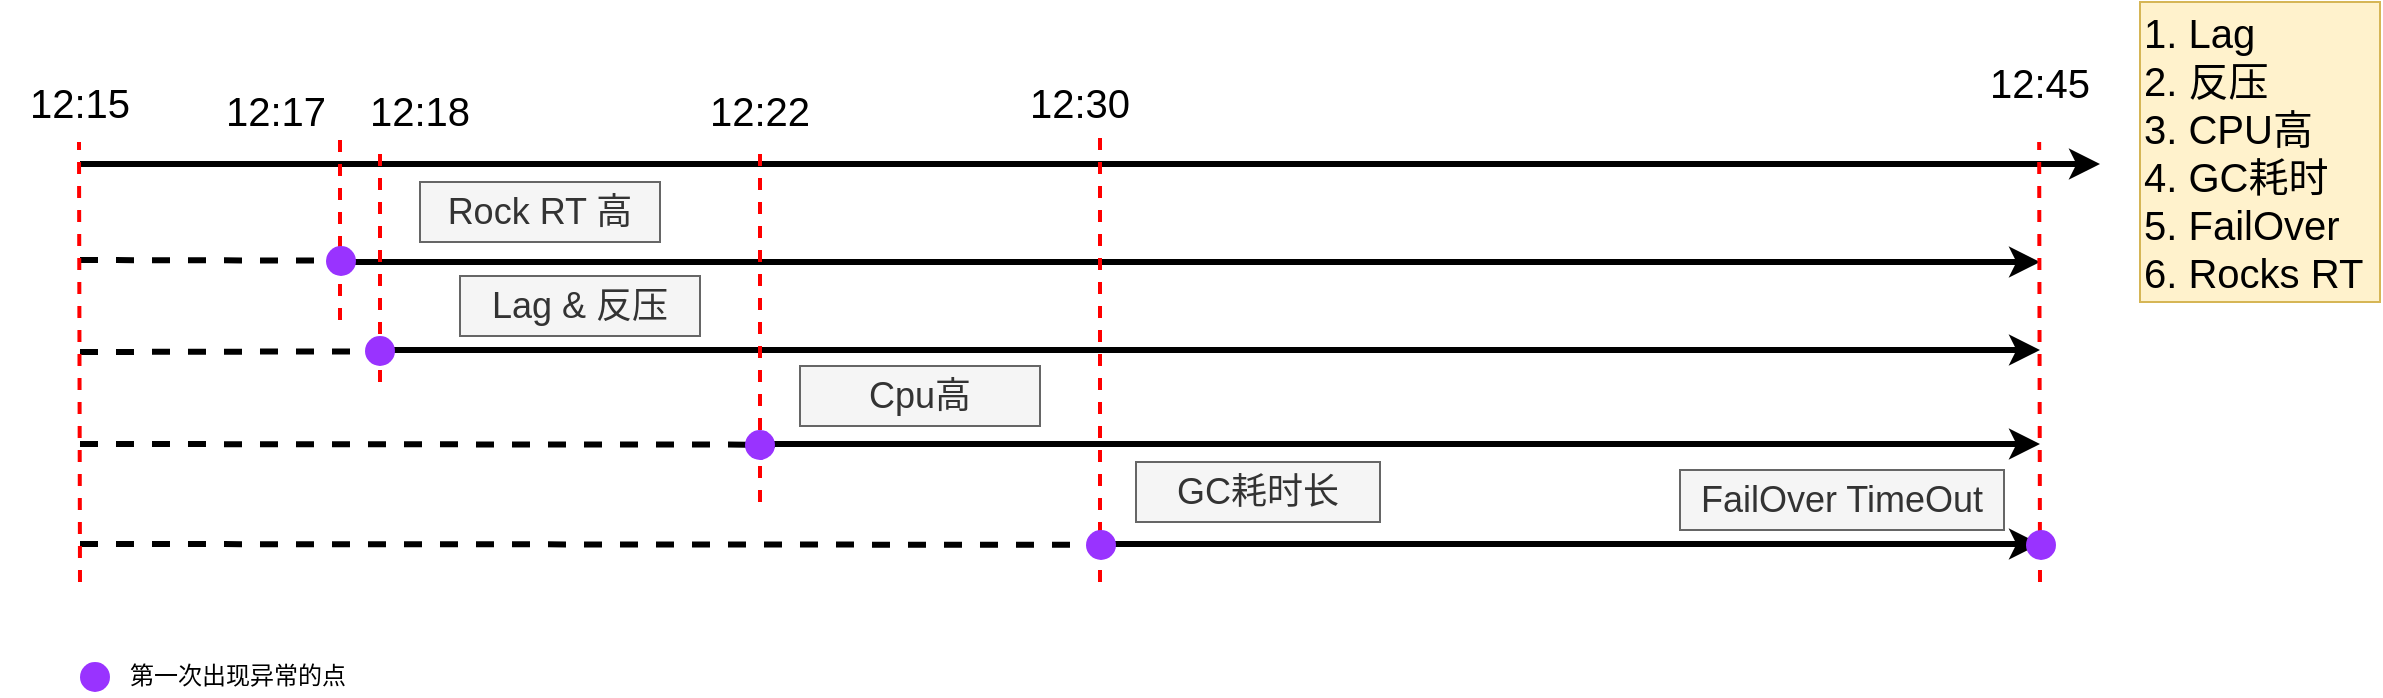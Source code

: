 <mxfile version="13.8.8" type="github">
  <diagram id="Pa6U-koDE6Xypr8wU4GA" name="第 1 页">
    <mxGraphModel dx="1388" dy="671" grid="1" gridSize="10" guides="1" tooltips="1" connect="1" arrows="1" fold="1" page="1" pageScale="1" pageWidth="1600" pageHeight="1200" math="0" shadow="0">
      <root>
        <mxCell id="0" />
        <mxCell id="1" parent="0" />
        <mxCell id="DIWSTD88eNbg3dpHvFBS-39" value="" style="endArrow=none;dashed=1;html=1;strokeWidth=3;" edge="1" parent="1">
          <mxGeometry width="50" height="50" relative="1" as="geometry">
            <mxPoint x="170" y="511" as="sourcePoint" />
            <mxPoint x="683.75" y="511.41" as="targetPoint" />
          </mxGeometry>
        </mxCell>
        <mxCell id="DIWSTD88eNbg3dpHvFBS-38" value="" style="endArrow=none;dashed=1;html=1;strokeWidth=3;" edge="1" parent="1">
          <mxGeometry width="50" height="50" relative="1" as="geometry">
            <mxPoint x="170" y="461" as="sourcePoint" />
            <mxPoint x="517.5" y="461.33" as="targetPoint" />
          </mxGeometry>
        </mxCell>
        <mxCell id="DIWSTD88eNbg3dpHvFBS-37" value="" style="endArrow=none;dashed=1;html=1;strokeWidth=3;" edge="1" parent="1">
          <mxGeometry width="50" height="50" relative="1" as="geometry">
            <mxPoint x="170" y="415" as="sourcePoint" />
            <mxPoint x="327.5" y="414.66" as="targetPoint" />
          </mxGeometry>
        </mxCell>
        <mxCell id="DIWSTD88eNbg3dpHvFBS-36" value="" style="endArrow=none;dashed=1;html=1;strokeWidth=3;" edge="1" parent="1">
          <mxGeometry width="50" height="50" relative="1" as="geometry">
            <mxPoint x="170" y="369" as="sourcePoint" />
            <mxPoint x="305" y="369.33" as="targetPoint" />
          </mxGeometry>
        </mxCell>
        <mxCell id="DIWSTD88eNbg3dpHvFBS-1" value="" style="endArrow=classic;html=1;strokeWidth=3;" edge="1" parent="1">
          <mxGeometry width="50" height="50" relative="1" as="geometry">
            <mxPoint x="170" y="321" as="sourcePoint" />
            <mxPoint x="1180" y="321" as="targetPoint" />
          </mxGeometry>
        </mxCell>
        <mxCell id="DIWSTD88eNbg3dpHvFBS-2" value="&lt;font style=&quot;font-size: 20px&quot;&gt;12:15&lt;/font&gt;" style="text;html=1;strokeColor=none;fillColor=none;align=center;verticalAlign=middle;whiteSpace=wrap;rounded=0;" vertex="1" parent="1">
          <mxGeometry x="130" y="280" width="80" height="20" as="geometry" />
        </mxCell>
        <mxCell id="DIWSTD88eNbg3dpHvFBS-3" value="&lt;font style=&quot;font-size: 20px&quot;&gt;12:45&lt;/font&gt;" style="text;html=1;strokeColor=none;fillColor=none;align=center;verticalAlign=middle;whiteSpace=wrap;rounded=0;" vertex="1" parent="1">
          <mxGeometry x="1110" y="270" width="80" height="20" as="geometry" />
        </mxCell>
        <mxCell id="DIWSTD88eNbg3dpHvFBS-7" value="&lt;div&gt;&lt;span style=&quot;font-size: 20px&quot;&gt;1. Lag&lt;/span&gt;&lt;/div&gt;&lt;span style=&quot;font-size: 20px&quot;&gt;&lt;div&gt;&lt;span&gt;2. 反压&lt;/span&gt;&lt;/div&gt;&lt;div&gt;&lt;span&gt;3. CPU高&lt;/span&gt;&lt;/div&gt;&lt;div&gt;&lt;span&gt;4. GC耗时&lt;/span&gt;&lt;/div&gt;&lt;div&gt;&lt;span&gt;5. FailOver&lt;/span&gt;&lt;/div&gt;&lt;div&gt;&lt;span&gt;6. Rocks RT&lt;/span&gt;&lt;/div&gt;&lt;/span&gt;" style="text;html=1;strokeColor=#d6b656;fillColor=#fff2cc;align=left;verticalAlign=middle;whiteSpace=wrap;rounded=0;" vertex="1" parent="1">
          <mxGeometry x="1200" y="240" width="120" height="150" as="geometry" />
        </mxCell>
        <mxCell id="DIWSTD88eNbg3dpHvFBS-8" value="" style="endArrow=classic;html=1;strokeWidth=3;" edge="1" parent="1">
          <mxGeometry width="50" height="50" relative="1" as="geometry">
            <mxPoint x="300" y="370" as="sourcePoint" />
            <mxPoint x="1150" y="370" as="targetPoint" />
          </mxGeometry>
        </mxCell>
        <mxCell id="DIWSTD88eNbg3dpHvFBS-9" value="" style="endArrow=none;dashed=1;html=1;strokeColor=#FF0000;strokeWidth=2;" edge="1" parent="1">
          <mxGeometry width="50" height="50" relative="1" as="geometry">
            <mxPoint x="170" y="530" as="sourcePoint" />
            <mxPoint x="169.5" y="310" as="targetPoint" />
          </mxGeometry>
        </mxCell>
        <mxCell id="DIWSTD88eNbg3dpHvFBS-10" value="" style="endArrow=none;dashed=1;html=1;strokeColor=#FF0000;strokeWidth=2;" edge="1" parent="1">
          <mxGeometry width="50" height="50" relative="1" as="geometry">
            <mxPoint x="300" y="399" as="sourcePoint" />
            <mxPoint x="300" y="309" as="targetPoint" />
          </mxGeometry>
        </mxCell>
        <mxCell id="DIWSTD88eNbg3dpHvFBS-11" value="&lt;font style=&quot;font-size: 18px&quot;&gt;Rock RT 高&lt;/font&gt;" style="text;html=1;strokeColor=#666666;fillColor=#f5f5f5;align=center;verticalAlign=middle;whiteSpace=wrap;rounded=0;fontColor=#333333;" vertex="1" parent="1">
          <mxGeometry x="340" y="330" width="120" height="30" as="geometry" />
        </mxCell>
        <mxCell id="DIWSTD88eNbg3dpHvFBS-12" value="" style="endArrow=none;dashed=1;html=1;strokeColor=#FF0000;strokeWidth=2;" edge="1" parent="1">
          <mxGeometry width="50" height="50" relative="1" as="geometry">
            <mxPoint x="320" y="430" as="sourcePoint" />
            <mxPoint x="320" y="310" as="targetPoint" />
          </mxGeometry>
        </mxCell>
        <mxCell id="DIWSTD88eNbg3dpHvFBS-13" value="&lt;font style=&quot;font-size: 20px&quot;&gt;12:17&lt;/font&gt;" style="text;html=1;strokeColor=none;fillColor=none;align=center;verticalAlign=middle;whiteSpace=wrap;rounded=0;" vertex="1" parent="1">
          <mxGeometry x="228" y="284" width="80" height="20" as="geometry" />
        </mxCell>
        <mxCell id="DIWSTD88eNbg3dpHvFBS-14" value="&lt;font style=&quot;font-size: 20px&quot;&gt;12:18&lt;/font&gt;" style="text;html=1;strokeColor=none;fillColor=none;align=center;verticalAlign=middle;whiteSpace=wrap;rounded=0;" vertex="1" parent="1">
          <mxGeometry x="300" y="284" width="80" height="20" as="geometry" />
        </mxCell>
        <mxCell id="DIWSTD88eNbg3dpHvFBS-15" value="" style="ellipse;whiteSpace=wrap;html=1;aspect=fixed;strokeColor=none;fillColor=#9933FF;" vertex="1" parent="1">
          <mxGeometry x="293" y="362" width="15" height="15" as="geometry" />
        </mxCell>
        <mxCell id="DIWSTD88eNbg3dpHvFBS-19" value="" style="endArrow=none;dashed=1;html=1;strokeColor=#FF0000;strokeWidth=2;" edge="1" parent="1">
          <mxGeometry width="50" height="50" relative="1" as="geometry">
            <mxPoint x="1150" y="530" as="sourcePoint" />
            <mxPoint x="1149.58" y="310" as="targetPoint" />
          </mxGeometry>
        </mxCell>
        <mxCell id="DIWSTD88eNbg3dpHvFBS-20" value="" style="endArrow=classic;html=1;strokeWidth=3;" edge="1" parent="1">
          <mxGeometry width="50" height="50" relative="1" as="geometry">
            <mxPoint x="320" y="414" as="sourcePoint" />
            <mxPoint x="1150" y="414" as="targetPoint" />
          </mxGeometry>
        </mxCell>
        <mxCell id="DIWSTD88eNbg3dpHvFBS-21" value="" style="ellipse;whiteSpace=wrap;html=1;aspect=fixed;strokeColor=none;fillColor=#9933FF;" vertex="1" parent="1">
          <mxGeometry x="312.5" y="407" width="15" height="15" as="geometry" />
        </mxCell>
        <mxCell id="DIWSTD88eNbg3dpHvFBS-22" value="&lt;font style=&quot;font-size: 18px&quot;&gt;Lag &amp;amp; 反压&lt;/font&gt;" style="text;html=1;strokeColor=#666666;fillColor=#f5f5f5;align=center;verticalAlign=middle;whiteSpace=wrap;rounded=0;fontColor=#333333;" vertex="1" parent="1">
          <mxGeometry x="360" y="377" width="120" height="30" as="geometry" />
        </mxCell>
        <mxCell id="DIWSTD88eNbg3dpHvFBS-23" value="" style="endArrow=none;dashed=1;html=1;strokeColor=#FF0000;strokeWidth=2;" edge="1" parent="1" source="DIWSTD88eNbg3dpHvFBS-27">
          <mxGeometry width="50" height="50" relative="1" as="geometry">
            <mxPoint x="510" y="490" as="sourcePoint" />
            <mxPoint x="510" y="310.0" as="targetPoint" />
          </mxGeometry>
        </mxCell>
        <mxCell id="DIWSTD88eNbg3dpHvFBS-24" value="&lt;font style=&quot;font-size: 20px&quot;&gt;12:22&lt;/font&gt;" style="text;html=1;strokeColor=none;fillColor=none;align=center;verticalAlign=middle;whiteSpace=wrap;rounded=0;" vertex="1" parent="1">
          <mxGeometry x="470" y="284" width="80" height="20" as="geometry" />
        </mxCell>
        <mxCell id="DIWSTD88eNbg3dpHvFBS-25" value="" style="endArrow=classic;html=1;strokeWidth=3;" edge="1" parent="1">
          <mxGeometry width="50" height="50" relative="1" as="geometry">
            <mxPoint x="510" y="461" as="sourcePoint" />
            <mxPoint x="1150" y="461" as="targetPoint" />
          </mxGeometry>
        </mxCell>
        <mxCell id="DIWSTD88eNbg3dpHvFBS-26" value="&lt;span style=&quot;font-size: 18px&quot;&gt;Cpu高&lt;/span&gt;" style="text;html=1;strokeColor=#666666;fillColor=#f5f5f5;align=center;verticalAlign=middle;whiteSpace=wrap;rounded=0;fontColor=#333333;" vertex="1" parent="1">
          <mxGeometry x="530" y="422" width="120" height="30" as="geometry" />
        </mxCell>
        <mxCell id="DIWSTD88eNbg3dpHvFBS-27" value="" style="ellipse;whiteSpace=wrap;html=1;aspect=fixed;strokeColor=none;fillColor=#9933FF;" vertex="1" parent="1">
          <mxGeometry x="502.5" y="454" width="15" height="15" as="geometry" />
        </mxCell>
        <mxCell id="DIWSTD88eNbg3dpHvFBS-28" value="" style="endArrow=none;dashed=1;html=1;strokeColor=#FF0000;strokeWidth=2;" edge="1" parent="1" target="DIWSTD88eNbg3dpHvFBS-27">
          <mxGeometry width="50" height="50" relative="1" as="geometry">
            <mxPoint x="510" y="490" as="sourcePoint" />
            <mxPoint x="510" y="310.0" as="targetPoint" />
          </mxGeometry>
        </mxCell>
        <mxCell id="DIWSTD88eNbg3dpHvFBS-29" value="" style="endArrow=none;dashed=1;html=1;strokeColor=#FF0000;strokeWidth=2;" edge="1" parent="1">
          <mxGeometry width="50" height="50" relative="1" as="geometry">
            <mxPoint x="680" y="530" as="sourcePoint" />
            <mxPoint x="680" y="308.0" as="targetPoint" />
          </mxGeometry>
        </mxCell>
        <mxCell id="DIWSTD88eNbg3dpHvFBS-30" value="" style="endArrow=classic;html=1;strokeWidth=3;" edge="1" parent="1">
          <mxGeometry width="50" height="50" relative="1" as="geometry">
            <mxPoint x="680" y="511" as="sourcePoint" />
            <mxPoint x="1150" y="511" as="targetPoint" />
          </mxGeometry>
        </mxCell>
        <mxCell id="DIWSTD88eNbg3dpHvFBS-31" value="&lt;span style=&quot;font-size: 18px&quot;&gt;GC耗时长&lt;/span&gt;" style="text;html=1;strokeColor=#666666;fillColor=#f5f5f5;align=center;verticalAlign=middle;whiteSpace=wrap;rounded=0;fontColor=#333333;" vertex="1" parent="1">
          <mxGeometry x="698" y="470" width="122" height="30" as="geometry" />
        </mxCell>
        <mxCell id="DIWSTD88eNbg3dpHvFBS-32" value="" style="ellipse;whiteSpace=wrap;html=1;aspect=fixed;strokeColor=none;fillColor=#9933FF;" vertex="1" parent="1">
          <mxGeometry x="673" y="504" width="15" height="15" as="geometry" />
        </mxCell>
        <mxCell id="DIWSTD88eNbg3dpHvFBS-34" value="" style="ellipse;whiteSpace=wrap;html=1;aspect=fixed;strokeColor=none;fillColor=#9933FF;" vertex="1" parent="1">
          <mxGeometry x="1143" y="504" width="15" height="15" as="geometry" />
        </mxCell>
        <mxCell id="DIWSTD88eNbg3dpHvFBS-35" value="&lt;span style=&quot;font-size: 18px&quot;&gt;FailOver TimeOut&lt;/span&gt;" style="text;html=1;strokeColor=#666666;fillColor=#f5f5f5;align=center;verticalAlign=middle;whiteSpace=wrap;rounded=0;fontColor=#333333;" vertex="1" parent="1">
          <mxGeometry x="970" y="474" width="162" height="30" as="geometry" />
        </mxCell>
        <mxCell id="DIWSTD88eNbg3dpHvFBS-40" value="&lt;font style=&quot;font-size: 20px&quot;&gt;12:30&lt;/font&gt;" style="text;html=1;strokeColor=none;fillColor=none;align=center;verticalAlign=middle;whiteSpace=wrap;rounded=0;" vertex="1" parent="1">
          <mxGeometry x="630" y="280" width="80" height="20" as="geometry" />
        </mxCell>
        <mxCell id="DIWSTD88eNbg3dpHvFBS-41" value="" style="ellipse;whiteSpace=wrap;html=1;aspect=fixed;strokeColor=none;fillColor=#9933FF;" vertex="1" parent="1">
          <mxGeometry x="170" y="570" width="15" height="15" as="geometry" />
        </mxCell>
        <mxCell id="DIWSTD88eNbg3dpHvFBS-42" value="第一次出现异常的点" style="text;html=1;strokeColor=none;fillColor=none;align=center;verticalAlign=middle;whiteSpace=wrap;rounded=0;strokeWidth=2;" vertex="1" parent="1">
          <mxGeometry x="174" y="567" width="150" height="20" as="geometry" />
        </mxCell>
      </root>
    </mxGraphModel>
  </diagram>
</mxfile>
